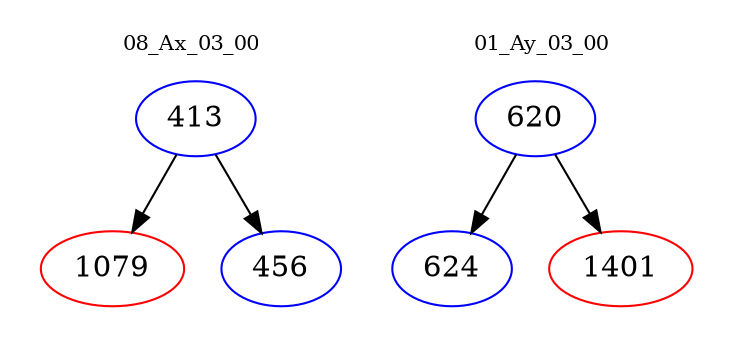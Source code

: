 digraph{
subgraph cluster_0 {
color = white
label = "08_Ax_03_00";
fontsize=10;
T0_413 [label="413", color="blue"]
T0_413 -> T0_1079 [color="black"]
T0_1079 [label="1079", color="red"]
T0_413 -> T0_456 [color="black"]
T0_456 [label="456", color="blue"]
}
subgraph cluster_1 {
color = white
label = "01_Ay_03_00";
fontsize=10;
T1_620 [label="620", color="blue"]
T1_620 -> T1_624 [color="black"]
T1_624 [label="624", color="blue"]
T1_620 -> T1_1401 [color="black"]
T1_1401 [label="1401", color="red"]
}
}
